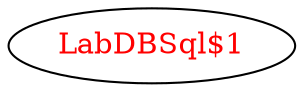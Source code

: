 digraph dependencyGraph {
 concentrate=true;
 ranksep="2.0";
 rankdir="LR"; 
 splines="ortho";
"LabDBSql$1" [fontcolor="red"];
}